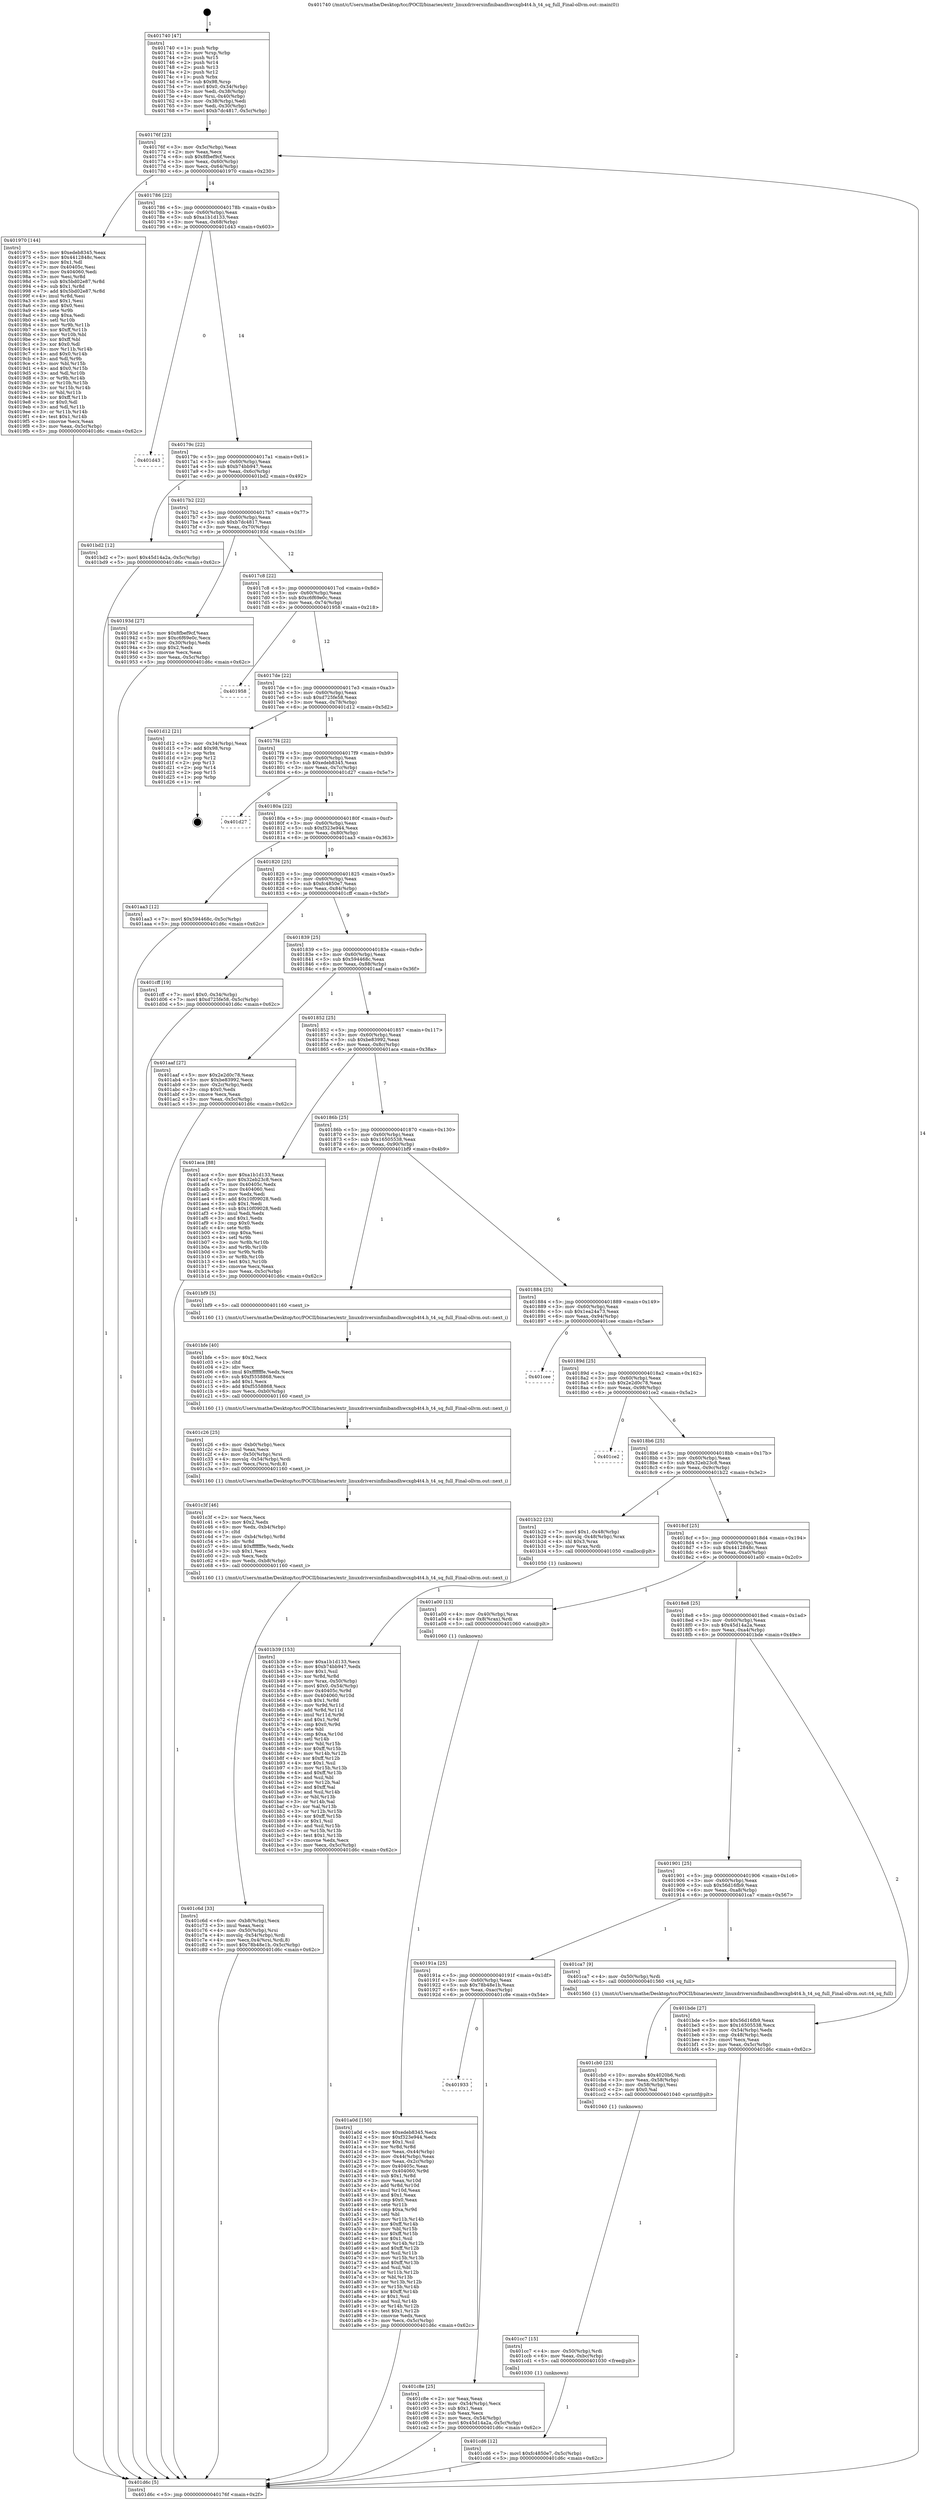 digraph "0x401740" {
  label = "0x401740 (/mnt/c/Users/mathe/Desktop/tcc/POCII/binaries/extr_linuxdriversinfinibandhwcxgb4t4.h_t4_sq_full_Final-ollvm.out::main(0))"
  labelloc = "t"
  node[shape=record]

  Entry [label="",width=0.3,height=0.3,shape=circle,fillcolor=black,style=filled]
  "0x40176f" [label="{
     0x40176f [23]\l
     | [instrs]\l
     &nbsp;&nbsp;0x40176f \<+3\>: mov -0x5c(%rbp),%eax\l
     &nbsp;&nbsp;0x401772 \<+2\>: mov %eax,%ecx\l
     &nbsp;&nbsp;0x401774 \<+6\>: sub $0x8fbef9cf,%ecx\l
     &nbsp;&nbsp;0x40177a \<+3\>: mov %eax,-0x60(%rbp)\l
     &nbsp;&nbsp;0x40177d \<+3\>: mov %ecx,-0x64(%rbp)\l
     &nbsp;&nbsp;0x401780 \<+6\>: je 0000000000401970 \<main+0x230\>\l
  }"]
  "0x401970" [label="{
     0x401970 [144]\l
     | [instrs]\l
     &nbsp;&nbsp;0x401970 \<+5\>: mov $0xedeb8345,%eax\l
     &nbsp;&nbsp;0x401975 \<+5\>: mov $0x4412848c,%ecx\l
     &nbsp;&nbsp;0x40197a \<+2\>: mov $0x1,%dl\l
     &nbsp;&nbsp;0x40197c \<+7\>: mov 0x40405c,%esi\l
     &nbsp;&nbsp;0x401983 \<+7\>: mov 0x404060,%edi\l
     &nbsp;&nbsp;0x40198a \<+3\>: mov %esi,%r8d\l
     &nbsp;&nbsp;0x40198d \<+7\>: sub $0x5bd02e87,%r8d\l
     &nbsp;&nbsp;0x401994 \<+4\>: sub $0x1,%r8d\l
     &nbsp;&nbsp;0x401998 \<+7\>: add $0x5bd02e87,%r8d\l
     &nbsp;&nbsp;0x40199f \<+4\>: imul %r8d,%esi\l
     &nbsp;&nbsp;0x4019a3 \<+3\>: and $0x1,%esi\l
     &nbsp;&nbsp;0x4019a6 \<+3\>: cmp $0x0,%esi\l
     &nbsp;&nbsp;0x4019a9 \<+4\>: sete %r9b\l
     &nbsp;&nbsp;0x4019ad \<+3\>: cmp $0xa,%edi\l
     &nbsp;&nbsp;0x4019b0 \<+4\>: setl %r10b\l
     &nbsp;&nbsp;0x4019b4 \<+3\>: mov %r9b,%r11b\l
     &nbsp;&nbsp;0x4019b7 \<+4\>: xor $0xff,%r11b\l
     &nbsp;&nbsp;0x4019bb \<+3\>: mov %r10b,%bl\l
     &nbsp;&nbsp;0x4019be \<+3\>: xor $0xff,%bl\l
     &nbsp;&nbsp;0x4019c1 \<+3\>: xor $0x0,%dl\l
     &nbsp;&nbsp;0x4019c4 \<+3\>: mov %r11b,%r14b\l
     &nbsp;&nbsp;0x4019c7 \<+4\>: and $0x0,%r14b\l
     &nbsp;&nbsp;0x4019cb \<+3\>: and %dl,%r9b\l
     &nbsp;&nbsp;0x4019ce \<+3\>: mov %bl,%r15b\l
     &nbsp;&nbsp;0x4019d1 \<+4\>: and $0x0,%r15b\l
     &nbsp;&nbsp;0x4019d5 \<+3\>: and %dl,%r10b\l
     &nbsp;&nbsp;0x4019d8 \<+3\>: or %r9b,%r14b\l
     &nbsp;&nbsp;0x4019db \<+3\>: or %r10b,%r15b\l
     &nbsp;&nbsp;0x4019de \<+3\>: xor %r15b,%r14b\l
     &nbsp;&nbsp;0x4019e1 \<+3\>: or %bl,%r11b\l
     &nbsp;&nbsp;0x4019e4 \<+4\>: xor $0xff,%r11b\l
     &nbsp;&nbsp;0x4019e8 \<+3\>: or $0x0,%dl\l
     &nbsp;&nbsp;0x4019eb \<+3\>: and %dl,%r11b\l
     &nbsp;&nbsp;0x4019ee \<+3\>: or %r11b,%r14b\l
     &nbsp;&nbsp;0x4019f1 \<+4\>: test $0x1,%r14b\l
     &nbsp;&nbsp;0x4019f5 \<+3\>: cmovne %ecx,%eax\l
     &nbsp;&nbsp;0x4019f8 \<+3\>: mov %eax,-0x5c(%rbp)\l
     &nbsp;&nbsp;0x4019fb \<+5\>: jmp 0000000000401d6c \<main+0x62c\>\l
  }"]
  "0x401786" [label="{
     0x401786 [22]\l
     | [instrs]\l
     &nbsp;&nbsp;0x401786 \<+5\>: jmp 000000000040178b \<main+0x4b\>\l
     &nbsp;&nbsp;0x40178b \<+3\>: mov -0x60(%rbp),%eax\l
     &nbsp;&nbsp;0x40178e \<+5\>: sub $0xa1b1d133,%eax\l
     &nbsp;&nbsp;0x401793 \<+3\>: mov %eax,-0x68(%rbp)\l
     &nbsp;&nbsp;0x401796 \<+6\>: je 0000000000401d43 \<main+0x603\>\l
  }"]
  Exit [label="",width=0.3,height=0.3,shape=circle,fillcolor=black,style=filled,peripheries=2]
  "0x401d43" [label="{
     0x401d43\l
  }", style=dashed]
  "0x40179c" [label="{
     0x40179c [22]\l
     | [instrs]\l
     &nbsp;&nbsp;0x40179c \<+5\>: jmp 00000000004017a1 \<main+0x61\>\l
     &nbsp;&nbsp;0x4017a1 \<+3\>: mov -0x60(%rbp),%eax\l
     &nbsp;&nbsp;0x4017a4 \<+5\>: sub $0xb74bb947,%eax\l
     &nbsp;&nbsp;0x4017a9 \<+3\>: mov %eax,-0x6c(%rbp)\l
     &nbsp;&nbsp;0x4017ac \<+6\>: je 0000000000401bd2 \<main+0x492\>\l
  }"]
  "0x401cd6" [label="{
     0x401cd6 [12]\l
     | [instrs]\l
     &nbsp;&nbsp;0x401cd6 \<+7\>: movl $0xfc4850e7,-0x5c(%rbp)\l
     &nbsp;&nbsp;0x401cdd \<+5\>: jmp 0000000000401d6c \<main+0x62c\>\l
  }"]
  "0x401bd2" [label="{
     0x401bd2 [12]\l
     | [instrs]\l
     &nbsp;&nbsp;0x401bd2 \<+7\>: movl $0x45d14a2a,-0x5c(%rbp)\l
     &nbsp;&nbsp;0x401bd9 \<+5\>: jmp 0000000000401d6c \<main+0x62c\>\l
  }"]
  "0x4017b2" [label="{
     0x4017b2 [22]\l
     | [instrs]\l
     &nbsp;&nbsp;0x4017b2 \<+5\>: jmp 00000000004017b7 \<main+0x77\>\l
     &nbsp;&nbsp;0x4017b7 \<+3\>: mov -0x60(%rbp),%eax\l
     &nbsp;&nbsp;0x4017ba \<+5\>: sub $0xb7dc4817,%eax\l
     &nbsp;&nbsp;0x4017bf \<+3\>: mov %eax,-0x70(%rbp)\l
     &nbsp;&nbsp;0x4017c2 \<+6\>: je 000000000040193d \<main+0x1fd\>\l
  }"]
  "0x401cc7" [label="{
     0x401cc7 [15]\l
     | [instrs]\l
     &nbsp;&nbsp;0x401cc7 \<+4\>: mov -0x50(%rbp),%rdi\l
     &nbsp;&nbsp;0x401ccb \<+6\>: mov %eax,-0xbc(%rbp)\l
     &nbsp;&nbsp;0x401cd1 \<+5\>: call 0000000000401030 \<free@plt\>\l
     | [calls]\l
     &nbsp;&nbsp;0x401030 \{1\} (unknown)\l
  }"]
  "0x40193d" [label="{
     0x40193d [27]\l
     | [instrs]\l
     &nbsp;&nbsp;0x40193d \<+5\>: mov $0x8fbef9cf,%eax\l
     &nbsp;&nbsp;0x401942 \<+5\>: mov $0xc6f69e0c,%ecx\l
     &nbsp;&nbsp;0x401947 \<+3\>: mov -0x30(%rbp),%edx\l
     &nbsp;&nbsp;0x40194a \<+3\>: cmp $0x2,%edx\l
     &nbsp;&nbsp;0x40194d \<+3\>: cmovne %ecx,%eax\l
     &nbsp;&nbsp;0x401950 \<+3\>: mov %eax,-0x5c(%rbp)\l
     &nbsp;&nbsp;0x401953 \<+5\>: jmp 0000000000401d6c \<main+0x62c\>\l
  }"]
  "0x4017c8" [label="{
     0x4017c8 [22]\l
     | [instrs]\l
     &nbsp;&nbsp;0x4017c8 \<+5\>: jmp 00000000004017cd \<main+0x8d\>\l
     &nbsp;&nbsp;0x4017cd \<+3\>: mov -0x60(%rbp),%eax\l
     &nbsp;&nbsp;0x4017d0 \<+5\>: sub $0xc6f69e0c,%eax\l
     &nbsp;&nbsp;0x4017d5 \<+3\>: mov %eax,-0x74(%rbp)\l
     &nbsp;&nbsp;0x4017d8 \<+6\>: je 0000000000401958 \<main+0x218\>\l
  }"]
  "0x401d6c" [label="{
     0x401d6c [5]\l
     | [instrs]\l
     &nbsp;&nbsp;0x401d6c \<+5\>: jmp 000000000040176f \<main+0x2f\>\l
  }"]
  "0x401740" [label="{
     0x401740 [47]\l
     | [instrs]\l
     &nbsp;&nbsp;0x401740 \<+1\>: push %rbp\l
     &nbsp;&nbsp;0x401741 \<+3\>: mov %rsp,%rbp\l
     &nbsp;&nbsp;0x401744 \<+2\>: push %r15\l
     &nbsp;&nbsp;0x401746 \<+2\>: push %r14\l
     &nbsp;&nbsp;0x401748 \<+2\>: push %r13\l
     &nbsp;&nbsp;0x40174a \<+2\>: push %r12\l
     &nbsp;&nbsp;0x40174c \<+1\>: push %rbx\l
     &nbsp;&nbsp;0x40174d \<+7\>: sub $0x98,%rsp\l
     &nbsp;&nbsp;0x401754 \<+7\>: movl $0x0,-0x34(%rbp)\l
     &nbsp;&nbsp;0x40175b \<+3\>: mov %edi,-0x38(%rbp)\l
     &nbsp;&nbsp;0x40175e \<+4\>: mov %rsi,-0x40(%rbp)\l
     &nbsp;&nbsp;0x401762 \<+3\>: mov -0x38(%rbp),%edi\l
     &nbsp;&nbsp;0x401765 \<+3\>: mov %edi,-0x30(%rbp)\l
     &nbsp;&nbsp;0x401768 \<+7\>: movl $0xb7dc4817,-0x5c(%rbp)\l
  }"]
  "0x401cb0" [label="{
     0x401cb0 [23]\l
     | [instrs]\l
     &nbsp;&nbsp;0x401cb0 \<+10\>: movabs $0x4020b6,%rdi\l
     &nbsp;&nbsp;0x401cba \<+3\>: mov %eax,-0x58(%rbp)\l
     &nbsp;&nbsp;0x401cbd \<+3\>: mov -0x58(%rbp),%esi\l
     &nbsp;&nbsp;0x401cc0 \<+2\>: mov $0x0,%al\l
     &nbsp;&nbsp;0x401cc2 \<+5\>: call 0000000000401040 \<printf@plt\>\l
     | [calls]\l
     &nbsp;&nbsp;0x401040 \{1\} (unknown)\l
  }"]
  "0x401958" [label="{
     0x401958\l
  }", style=dashed]
  "0x4017de" [label="{
     0x4017de [22]\l
     | [instrs]\l
     &nbsp;&nbsp;0x4017de \<+5\>: jmp 00000000004017e3 \<main+0xa3\>\l
     &nbsp;&nbsp;0x4017e3 \<+3\>: mov -0x60(%rbp),%eax\l
     &nbsp;&nbsp;0x4017e6 \<+5\>: sub $0xd725fe58,%eax\l
     &nbsp;&nbsp;0x4017eb \<+3\>: mov %eax,-0x78(%rbp)\l
     &nbsp;&nbsp;0x4017ee \<+6\>: je 0000000000401d12 \<main+0x5d2\>\l
  }"]
  "0x401933" [label="{
     0x401933\l
  }", style=dashed]
  "0x401d12" [label="{
     0x401d12 [21]\l
     | [instrs]\l
     &nbsp;&nbsp;0x401d12 \<+3\>: mov -0x34(%rbp),%eax\l
     &nbsp;&nbsp;0x401d15 \<+7\>: add $0x98,%rsp\l
     &nbsp;&nbsp;0x401d1c \<+1\>: pop %rbx\l
     &nbsp;&nbsp;0x401d1d \<+2\>: pop %r12\l
     &nbsp;&nbsp;0x401d1f \<+2\>: pop %r13\l
     &nbsp;&nbsp;0x401d21 \<+2\>: pop %r14\l
     &nbsp;&nbsp;0x401d23 \<+2\>: pop %r15\l
     &nbsp;&nbsp;0x401d25 \<+1\>: pop %rbp\l
     &nbsp;&nbsp;0x401d26 \<+1\>: ret\l
  }"]
  "0x4017f4" [label="{
     0x4017f4 [22]\l
     | [instrs]\l
     &nbsp;&nbsp;0x4017f4 \<+5\>: jmp 00000000004017f9 \<main+0xb9\>\l
     &nbsp;&nbsp;0x4017f9 \<+3\>: mov -0x60(%rbp),%eax\l
     &nbsp;&nbsp;0x4017fc \<+5\>: sub $0xedeb8345,%eax\l
     &nbsp;&nbsp;0x401801 \<+3\>: mov %eax,-0x7c(%rbp)\l
     &nbsp;&nbsp;0x401804 \<+6\>: je 0000000000401d27 \<main+0x5e7\>\l
  }"]
  "0x401c8e" [label="{
     0x401c8e [25]\l
     | [instrs]\l
     &nbsp;&nbsp;0x401c8e \<+2\>: xor %eax,%eax\l
     &nbsp;&nbsp;0x401c90 \<+3\>: mov -0x54(%rbp),%ecx\l
     &nbsp;&nbsp;0x401c93 \<+3\>: sub $0x1,%eax\l
     &nbsp;&nbsp;0x401c96 \<+2\>: sub %eax,%ecx\l
     &nbsp;&nbsp;0x401c98 \<+3\>: mov %ecx,-0x54(%rbp)\l
     &nbsp;&nbsp;0x401c9b \<+7\>: movl $0x45d14a2a,-0x5c(%rbp)\l
     &nbsp;&nbsp;0x401ca2 \<+5\>: jmp 0000000000401d6c \<main+0x62c\>\l
  }"]
  "0x401d27" [label="{
     0x401d27\l
  }", style=dashed]
  "0x40180a" [label="{
     0x40180a [22]\l
     | [instrs]\l
     &nbsp;&nbsp;0x40180a \<+5\>: jmp 000000000040180f \<main+0xcf\>\l
     &nbsp;&nbsp;0x40180f \<+3\>: mov -0x60(%rbp),%eax\l
     &nbsp;&nbsp;0x401812 \<+5\>: sub $0xf323e944,%eax\l
     &nbsp;&nbsp;0x401817 \<+3\>: mov %eax,-0x80(%rbp)\l
     &nbsp;&nbsp;0x40181a \<+6\>: je 0000000000401aa3 \<main+0x363\>\l
  }"]
  "0x40191a" [label="{
     0x40191a [25]\l
     | [instrs]\l
     &nbsp;&nbsp;0x40191a \<+5\>: jmp 000000000040191f \<main+0x1df\>\l
     &nbsp;&nbsp;0x40191f \<+3\>: mov -0x60(%rbp),%eax\l
     &nbsp;&nbsp;0x401922 \<+5\>: sub $0x78b48e1b,%eax\l
     &nbsp;&nbsp;0x401927 \<+6\>: mov %eax,-0xac(%rbp)\l
     &nbsp;&nbsp;0x40192d \<+6\>: je 0000000000401c8e \<main+0x54e\>\l
  }"]
  "0x401aa3" [label="{
     0x401aa3 [12]\l
     | [instrs]\l
     &nbsp;&nbsp;0x401aa3 \<+7\>: movl $0x594468c,-0x5c(%rbp)\l
     &nbsp;&nbsp;0x401aaa \<+5\>: jmp 0000000000401d6c \<main+0x62c\>\l
  }"]
  "0x401820" [label="{
     0x401820 [25]\l
     | [instrs]\l
     &nbsp;&nbsp;0x401820 \<+5\>: jmp 0000000000401825 \<main+0xe5\>\l
     &nbsp;&nbsp;0x401825 \<+3\>: mov -0x60(%rbp),%eax\l
     &nbsp;&nbsp;0x401828 \<+5\>: sub $0xfc4850e7,%eax\l
     &nbsp;&nbsp;0x40182d \<+6\>: mov %eax,-0x84(%rbp)\l
     &nbsp;&nbsp;0x401833 \<+6\>: je 0000000000401cff \<main+0x5bf\>\l
  }"]
  "0x401ca7" [label="{
     0x401ca7 [9]\l
     | [instrs]\l
     &nbsp;&nbsp;0x401ca7 \<+4\>: mov -0x50(%rbp),%rdi\l
     &nbsp;&nbsp;0x401cab \<+5\>: call 0000000000401560 \<t4_sq_full\>\l
     | [calls]\l
     &nbsp;&nbsp;0x401560 \{1\} (/mnt/c/Users/mathe/Desktop/tcc/POCII/binaries/extr_linuxdriversinfinibandhwcxgb4t4.h_t4_sq_full_Final-ollvm.out::t4_sq_full)\l
  }"]
  "0x401cff" [label="{
     0x401cff [19]\l
     | [instrs]\l
     &nbsp;&nbsp;0x401cff \<+7\>: movl $0x0,-0x34(%rbp)\l
     &nbsp;&nbsp;0x401d06 \<+7\>: movl $0xd725fe58,-0x5c(%rbp)\l
     &nbsp;&nbsp;0x401d0d \<+5\>: jmp 0000000000401d6c \<main+0x62c\>\l
  }"]
  "0x401839" [label="{
     0x401839 [25]\l
     | [instrs]\l
     &nbsp;&nbsp;0x401839 \<+5\>: jmp 000000000040183e \<main+0xfe\>\l
     &nbsp;&nbsp;0x40183e \<+3\>: mov -0x60(%rbp),%eax\l
     &nbsp;&nbsp;0x401841 \<+5\>: sub $0x594468c,%eax\l
     &nbsp;&nbsp;0x401846 \<+6\>: mov %eax,-0x88(%rbp)\l
     &nbsp;&nbsp;0x40184c \<+6\>: je 0000000000401aaf \<main+0x36f\>\l
  }"]
  "0x401c6d" [label="{
     0x401c6d [33]\l
     | [instrs]\l
     &nbsp;&nbsp;0x401c6d \<+6\>: mov -0xb8(%rbp),%ecx\l
     &nbsp;&nbsp;0x401c73 \<+3\>: imul %eax,%ecx\l
     &nbsp;&nbsp;0x401c76 \<+4\>: mov -0x50(%rbp),%rsi\l
     &nbsp;&nbsp;0x401c7a \<+4\>: movslq -0x54(%rbp),%rdi\l
     &nbsp;&nbsp;0x401c7e \<+4\>: mov %ecx,0x4(%rsi,%rdi,8)\l
     &nbsp;&nbsp;0x401c82 \<+7\>: movl $0x78b48e1b,-0x5c(%rbp)\l
     &nbsp;&nbsp;0x401c89 \<+5\>: jmp 0000000000401d6c \<main+0x62c\>\l
  }"]
  "0x401aaf" [label="{
     0x401aaf [27]\l
     | [instrs]\l
     &nbsp;&nbsp;0x401aaf \<+5\>: mov $0x2e2d0c78,%eax\l
     &nbsp;&nbsp;0x401ab4 \<+5\>: mov $0xbe83992,%ecx\l
     &nbsp;&nbsp;0x401ab9 \<+3\>: mov -0x2c(%rbp),%edx\l
     &nbsp;&nbsp;0x401abc \<+3\>: cmp $0x0,%edx\l
     &nbsp;&nbsp;0x401abf \<+3\>: cmove %ecx,%eax\l
     &nbsp;&nbsp;0x401ac2 \<+3\>: mov %eax,-0x5c(%rbp)\l
     &nbsp;&nbsp;0x401ac5 \<+5\>: jmp 0000000000401d6c \<main+0x62c\>\l
  }"]
  "0x401852" [label="{
     0x401852 [25]\l
     | [instrs]\l
     &nbsp;&nbsp;0x401852 \<+5\>: jmp 0000000000401857 \<main+0x117\>\l
     &nbsp;&nbsp;0x401857 \<+3\>: mov -0x60(%rbp),%eax\l
     &nbsp;&nbsp;0x40185a \<+5\>: sub $0xbe83992,%eax\l
     &nbsp;&nbsp;0x40185f \<+6\>: mov %eax,-0x8c(%rbp)\l
     &nbsp;&nbsp;0x401865 \<+6\>: je 0000000000401aca \<main+0x38a\>\l
  }"]
  "0x401c3f" [label="{
     0x401c3f [46]\l
     | [instrs]\l
     &nbsp;&nbsp;0x401c3f \<+2\>: xor %ecx,%ecx\l
     &nbsp;&nbsp;0x401c41 \<+5\>: mov $0x2,%edx\l
     &nbsp;&nbsp;0x401c46 \<+6\>: mov %edx,-0xb4(%rbp)\l
     &nbsp;&nbsp;0x401c4c \<+1\>: cltd\l
     &nbsp;&nbsp;0x401c4d \<+7\>: mov -0xb4(%rbp),%r8d\l
     &nbsp;&nbsp;0x401c54 \<+3\>: idiv %r8d\l
     &nbsp;&nbsp;0x401c57 \<+6\>: imul $0xfffffffe,%edx,%edx\l
     &nbsp;&nbsp;0x401c5d \<+3\>: sub $0x1,%ecx\l
     &nbsp;&nbsp;0x401c60 \<+2\>: sub %ecx,%edx\l
     &nbsp;&nbsp;0x401c62 \<+6\>: mov %edx,-0xb8(%rbp)\l
     &nbsp;&nbsp;0x401c68 \<+5\>: call 0000000000401160 \<next_i\>\l
     | [calls]\l
     &nbsp;&nbsp;0x401160 \{1\} (/mnt/c/Users/mathe/Desktop/tcc/POCII/binaries/extr_linuxdriversinfinibandhwcxgb4t4.h_t4_sq_full_Final-ollvm.out::next_i)\l
  }"]
  "0x401aca" [label="{
     0x401aca [88]\l
     | [instrs]\l
     &nbsp;&nbsp;0x401aca \<+5\>: mov $0xa1b1d133,%eax\l
     &nbsp;&nbsp;0x401acf \<+5\>: mov $0x32eb23c8,%ecx\l
     &nbsp;&nbsp;0x401ad4 \<+7\>: mov 0x40405c,%edx\l
     &nbsp;&nbsp;0x401adb \<+7\>: mov 0x404060,%esi\l
     &nbsp;&nbsp;0x401ae2 \<+2\>: mov %edx,%edi\l
     &nbsp;&nbsp;0x401ae4 \<+6\>: add $0x10f09028,%edi\l
     &nbsp;&nbsp;0x401aea \<+3\>: sub $0x1,%edi\l
     &nbsp;&nbsp;0x401aed \<+6\>: sub $0x10f09028,%edi\l
     &nbsp;&nbsp;0x401af3 \<+3\>: imul %edi,%edx\l
     &nbsp;&nbsp;0x401af6 \<+3\>: and $0x1,%edx\l
     &nbsp;&nbsp;0x401af9 \<+3\>: cmp $0x0,%edx\l
     &nbsp;&nbsp;0x401afc \<+4\>: sete %r8b\l
     &nbsp;&nbsp;0x401b00 \<+3\>: cmp $0xa,%esi\l
     &nbsp;&nbsp;0x401b03 \<+4\>: setl %r9b\l
     &nbsp;&nbsp;0x401b07 \<+3\>: mov %r8b,%r10b\l
     &nbsp;&nbsp;0x401b0a \<+3\>: and %r9b,%r10b\l
     &nbsp;&nbsp;0x401b0d \<+3\>: xor %r9b,%r8b\l
     &nbsp;&nbsp;0x401b10 \<+3\>: or %r8b,%r10b\l
     &nbsp;&nbsp;0x401b13 \<+4\>: test $0x1,%r10b\l
     &nbsp;&nbsp;0x401b17 \<+3\>: cmovne %ecx,%eax\l
     &nbsp;&nbsp;0x401b1a \<+3\>: mov %eax,-0x5c(%rbp)\l
     &nbsp;&nbsp;0x401b1d \<+5\>: jmp 0000000000401d6c \<main+0x62c\>\l
  }"]
  "0x40186b" [label="{
     0x40186b [25]\l
     | [instrs]\l
     &nbsp;&nbsp;0x40186b \<+5\>: jmp 0000000000401870 \<main+0x130\>\l
     &nbsp;&nbsp;0x401870 \<+3\>: mov -0x60(%rbp),%eax\l
     &nbsp;&nbsp;0x401873 \<+5\>: sub $0x16505538,%eax\l
     &nbsp;&nbsp;0x401878 \<+6\>: mov %eax,-0x90(%rbp)\l
     &nbsp;&nbsp;0x40187e \<+6\>: je 0000000000401bf9 \<main+0x4b9\>\l
  }"]
  "0x401c26" [label="{
     0x401c26 [25]\l
     | [instrs]\l
     &nbsp;&nbsp;0x401c26 \<+6\>: mov -0xb0(%rbp),%ecx\l
     &nbsp;&nbsp;0x401c2c \<+3\>: imul %eax,%ecx\l
     &nbsp;&nbsp;0x401c2f \<+4\>: mov -0x50(%rbp),%rsi\l
     &nbsp;&nbsp;0x401c33 \<+4\>: movslq -0x54(%rbp),%rdi\l
     &nbsp;&nbsp;0x401c37 \<+3\>: mov %ecx,(%rsi,%rdi,8)\l
     &nbsp;&nbsp;0x401c3a \<+5\>: call 0000000000401160 \<next_i\>\l
     | [calls]\l
     &nbsp;&nbsp;0x401160 \{1\} (/mnt/c/Users/mathe/Desktop/tcc/POCII/binaries/extr_linuxdriversinfinibandhwcxgb4t4.h_t4_sq_full_Final-ollvm.out::next_i)\l
  }"]
  "0x401bf9" [label="{
     0x401bf9 [5]\l
     | [instrs]\l
     &nbsp;&nbsp;0x401bf9 \<+5\>: call 0000000000401160 \<next_i\>\l
     | [calls]\l
     &nbsp;&nbsp;0x401160 \{1\} (/mnt/c/Users/mathe/Desktop/tcc/POCII/binaries/extr_linuxdriversinfinibandhwcxgb4t4.h_t4_sq_full_Final-ollvm.out::next_i)\l
  }"]
  "0x401884" [label="{
     0x401884 [25]\l
     | [instrs]\l
     &nbsp;&nbsp;0x401884 \<+5\>: jmp 0000000000401889 \<main+0x149\>\l
     &nbsp;&nbsp;0x401889 \<+3\>: mov -0x60(%rbp),%eax\l
     &nbsp;&nbsp;0x40188c \<+5\>: sub $0x1ea24a73,%eax\l
     &nbsp;&nbsp;0x401891 \<+6\>: mov %eax,-0x94(%rbp)\l
     &nbsp;&nbsp;0x401897 \<+6\>: je 0000000000401cee \<main+0x5ae\>\l
  }"]
  "0x401bfe" [label="{
     0x401bfe [40]\l
     | [instrs]\l
     &nbsp;&nbsp;0x401bfe \<+5\>: mov $0x2,%ecx\l
     &nbsp;&nbsp;0x401c03 \<+1\>: cltd\l
     &nbsp;&nbsp;0x401c04 \<+2\>: idiv %ecx\l
     &nbsp;&nbsp;0x401c06 \<+6\>: imul $0xfffffffe,%edx,%ecx\l
     &nbsp;&nbsp;0x401c0c \<+6\>: sub $0xf5558868,%ecx\l
     &nbsp;&nbsp;0x401c12 \<+3\>: add $0x1,%ecx\l
     &nbsp;&nbsp;0x401c15 \<+6\>: add $0xf5558868,%ecx\l
     &nbsp;&nbsp;0x401c1b \<+6\>: mov %ecx,-0xb0(%rbp)\l
     &nbsp;&nbsp;0x401c21 \<+5\>: call 0000000000401160 \<next_i\>\l
     | [calls]\l
     &nbsp;&nbsp;0x401160 \{1\} (/mnt/c/Users/mathe/Desktop/tcc/POCII/binaries/extr_linuxdriversinfinibandhwcxgb4t4.h_t4_sq_full_Final-ollvm.out::next_i)\l
  }"]
  "0x401cee" [label="{
     0x401cee\l
  }", style=dashed]
  "0x40189d" [label="{
     0x40189d [25]\l
     | [instrs]\l
     &nbsp;&nbsp;0x40189d \<+5\>: jmp 00000000004018a2 \<main+0x162\>\l
     &nbsp;&nbsp;0x4018a2 \<+3\>: mov -0x60(%rbp),%eax\l
     &nbsp;&nbsp;0x4018a5 \<+5\>: sub $0x2e2d0c78,%eax\l
     &nbsp;&nbsp;0x4018aa \<+6\>: mov %eax,-0x98(%rbp)\l
     &nbsp;&nbsp;0x4018b0 \<+6\>: je 0000000000401ce2 \<main+0x5a2\>\l
  }"]
  "0x401901" [label="{
     0x401901 [25]\l
     | [instrs]\l
     &nbsp;&nbsp;0x401901 \<+5\>: jmp 0000000000401906 \<main+0x1c6\>\l
     &nbsp;&nbsp;0x401906 \<+3\>: mov -0x60(%rbp),%eax\l
     &nbsp;&nbsp;0x401909 \<+5\>: sub $0x56d16fb9,%eax\l
     &nbsp;&nbsp;0x40190e \<+6\>: mov %eax,-0xa8(%rbp)\l
     &nbsp;&nbsp;0x401914 \<+6\>: je 0000000000401ca7 \<main+0x567\>\l
  }"]
  "0x401ce2" [label="{
     0x401ce2\l
  }", style=dashed]
  "0x4018b6" [label="{
     0x4018b6 [25]\l
     | [instrs]\l
     &nbsp;&nbsp;0x4018b6 \<+5\>: jmp 00000000004018bb \<main+0x17b\>\l
     &nbsp;&nbsp;0x4018bb \<+3\>: mov -0x60(%rbp),%eax\l
     &nbsp;&nbsp;0x4018be \<+5\>: sub $0x32eb23c8,%eax\l
     &nbsp;&nbsp;0x4018c3 \<+6\>: mov %eax,-0x9c(%rbp)\l
     &nbsp;&nbsp;0x4018c9 \<+6\>: je 0000000000401b22 \<main+0x3e2\>\l
  }"]
  "0x401bde" [label="{
     0x401bde [27]\l
     | [instrs]\l
     &nbsp;&nbsp;0x401bde \<+5\>: mov $0x56d16fb9,%eax\l
     &nbsp;&nbsp;0x401be3 \<+5\>: mov $0x16505538,%ecx\l
     &nbsp;&nbsp;0x401be8 \<+3\>: mov -0x54(%rbp),%edx\l
     &nbsp;&nbsp;0x401beb \<+3\>: cmp -0x48(%rbp),%edx\l
     &nbsp;&nbsp;0x401bee \<+3\>: cmovl %ecx,%eax\l
     &nbsp;&nbsp;0x401bf1 \<+3\>: mov %eax,-0x5c(%rbp)\l
     &nbsp;&nbsp;0x401bf4 \<+5\>: jmp 0000000000401d6c \<main+0x62c\>\l
  }"]
  "0x401b22" [label="{
     0x401b22 [23]\l
     | [instrs]\l
     &nbsp;&nbsp;0x401b22 \<+7\>: movl $0x1,-0x48(%rbp)\l
     &nbsp;&nbsp;0x401b29 \<+4\>: movslq -0x48(%rbp),%rax\l
     &nbsp;&nbsp;0x401b2d \<+4\>: shl $0x3,%rax\l
     &nbsp;&nbsp;0x401b31 \<+3\>: mov %rax,%rdi\l
     &nbsp;&nbsp;0x401b34 \<+5\>: call 0000000000401050 \<malloc@plt\>\l
     | [calls]\l
     &nbsp;&nbsp;0x401050 \{1\} (unknown)\l
  }"]
  "0x4018cf" [label="{
     0x4018cf [25]\l
     | [instrs]\l
     &nbsp;&nbsp;0x4018cf \<+5\>: jmp 00000000004018d4 \<main+0x194\>\l
     &nbsp;&nbsp;0x4018d4 \<+3\>: mov -0x60(%rbp),%eax\l
     &nbsp;&nbsp;0x4018d7 \<+5\>: sub $0x4412848c,%eax\l
     &nbsp;&nbsp;0x4018dc \<+6\>: mov %eax,-0xa0(%rbp)\l
     &nbsp;&nbsp;0x4018e2 \<+6\>: je 0000000000401a00 \<main+0x2c0\>\l
  }"]
  "0x401b39" [label="{
     0x401b39 [153]\l
     | [instrs]\l
     &nbsp;&nbsp;0x401b39 \<+5\>: mov $0xa1b1d133,%ecx\l
     &nbsp;&nbsp;0x401b3e \<+5\>: mov $0xb74bb947,%edx\l
     &nbsp;&nbsp;0x401b43 \<+3\>: mov $0x1,%sil\l
     &nbsp;&nbsp;0x401b46 \<+3\>: xor %r8d,%r8d\l
     &nbsp;&nbsp;0x401b49 \<+4\>: mov %rax,-0x50(%rbp)\l
     &nbsp;&nbsp;0x401b4d \<+7\>: movl $0x0,-0x54(%rbp)\l
     &nbsp;&nbsp;0x401b54 \<+8\>: mov 0x40405c,%r9d\l
     &nbsp;&nbsp;0x401b5c \<+8\>: mov 0x404060,%r10d\l
     &nbsp;&nbsp;0x401b64 \<+4\>: sub $0x1,%r8d\l
     &nbsp;&nbsp;0x401b68 \<+3\>: mov %r9d,%r11d\l
     &nbsp;&nbsp;0x401b6b \<+3\>: add %r8d,%r11d\l
     &nbsp;&nbsp;0x401b6e \<+4\>: imul %r11d,%r9d\l
     &nbsp;&nbsp;0x401b72 \<+4\>: and $0x1,%r9d\l
     &nbsp;&nbsp;0x401b76 \<+4\>: cmp $0x0,%r9d\l
     &nbsp;&nbsp;0x401b7a \<+3\>: sete %bl\l
     &nbsp;&nbsp;0x401b7d \<+4\>: cmp $0xa,%r10d\l
     &nbsp;&nbsp;0x401b81 \<+4\>: setl %r14b\l
     &nbsp;&nbsp;0x401b85 \<+3\>: mov %bl,%r15b\l
     &nbsp;&nbsp;0x401b88 \<+4\>: xor $0xff,%r15b\l
     &nbsp;&nbsp;0x401b8c \<+3\>: mov %r14b,%r12b\l
     &nbsp;&nbsp;0x401b8f \<+4\>: xor $0xff,%r12b\l
     &nbsp;&nbsp;0x401b93 \<+4\>: xor $0x1,%sil\l
     &nbsp;&nbsp;0x401b97 \<+3\>: mov %r15b,%r13b\l
     &nbsp;&nbsp;0x401b9a \<+4\>: and $0xff,%r13b\l
     &nbsp;&nbsp;0x401b9e \<+3\>: and %sil,%bl\l
     &nbsp;&nbsp;0x401ba1 \<+3\>: mov %r12b,%al\l
     &nbsp;&nbsp;0x401ba4 \<+2\>: and $0xff,%al\l
     &nbsp;&nbsp;0x401ba6 \<+3\>: and %sil,%r14b\l
     &nbsp;&nbsp;0x401ba9 \<+3\>: or %bl,%r13b\l
     &nbsp;&nbsp;0x401bac \<+3\>: or %r14b,%al\l
     &nbsp;&nbsp;0x401baf \<+3\>: xor %al,%r13b\l
     &nbsp;&nbsp;0x401bb2 \<+3\>: or %r12b,%r15b\l
     &nbsp;&nbsp;0x401bb5 \<+4\>: xor $0xff,%r15b\l
     &nbsp;&nbsp;0x401bb9 \<+4\>: or $0x1,%sil\l
     &nbsp;&nbsp;0x401bbd \<+3\>: and %sil,%r15b\l
     &nbsp;&nbsp;0x401bc0 \<+3\>: or %r15b,%r13b\l
     &nbsp;&nbsp;0x401bc3 \<+4\>: test $0x1,%r13b\l
     &nbsp;&nbsp;0x401bc7 \<+3\>: cmovne %edx,%ecx\l
     &nbsp;&nbsp;0x401bca \<+3\>: mov %ecx,-0x5c(%rbp)\l
     &nbsp;&nbsp;0x401bcd \<+5\>: jmp 0000000000401d6c \<main+0x62c\>\l
  }"]
  "0x401a00" [label="{
     0x401a00 [13]\l
     | [instrs]\l
     &nbsp;&nbsp;0x401a00 \<+4\>: mov -0x40(%rbp),%rax\l
     &nbsp;&nbsp;0x401a04 \<+4\>: mov 0x8(%rax),%rdi\l
     &nbsp;&nbsp;0x401a08 \<+5\>: call 0000000000401060 \<atoi@plt\>\l
     | [calls]\l
     &nbsp;&nbsp;0x401060 \{1\} (unknown)\l
  }"]
  "0x4018e8" [label="{
     0x4018e8 [25]\l
     | [instrs]\l
     &nbsp;&nbsp;0x4018e8 \<+5\>: jmp 00000000004018ed \<main+0x1ad\>\l
     &nbsp;&nbsp;0x4018ed \<+3\>: mov -0x60(%rbp),%eax\l
     &nbsp;&nbsp;0x4018f0 \<+5\>: sub $0x45d14a2a,%eax\l
     &nbsp;&nbsp;0x4018f5 \<+6\>: mov %eax,-0xa4(%rbp)\l
     &nbsp;&nbsp;0x4018fb \<+6\>: je 0000000000401bde \<main+0x49e\>\l
  }"]
  "0x401a0d" [label="{
     0x401a0d [150]\l
     | [instrs]\l
     &nbsp;&nbsp;0x401a0d \<+5\>: mov $0xedeb8345,%ecx\l
     &nbsp;&nbsp;0x401a12 \<+5\>: mov $0xf323e944,%edx\l
     &nbsp;&nbsp;0x401a17 \<+3\>: mov $0x1,%sil\l
     &nbsp;&nbsp;0x401a1a \<+3\>: xor %r8d,%r8d\l
     &nbsp;&nbsp;0x401a1d \<+3\>: mov %eax,-0x44(%rbp)\l
     &nbsp;&nbsp;0x401a20 \<+3\>: mov -0x44(%rbp),%eax\l
     &nbsp;&nbsp;0x401a23 \<+3\>: mov %eax,-0x2c(%rbp)\l
     &nbsp;&nbsp;0x401a26 \<+7\>: mov 0x40405c,%eax\l
     &nbsp;&nbsp;0x401a2d \<+8\>: mov 0x404060,%r9d\l
     &nbsp;&nbsp;0x401a35 \<+4\>: sub $0x1,%r8d\l
     &nbsp;&nbsp;0x401a39 \<+3\>: mov %eax,%r10d\l
     &nbsp;&nbsp;0x401a3c \<+3\>: add %r8d,%r10d\l
     &nbsp;&nbsp;0x401a3f \<+4\>: imul %r10d,%eax\l
     &nbsp;&nbsp;0x401a43 \<+3\>: and $0x1,%eax\l
     &nbsp;&nbsp;0x401a46 \<+3\>: cmp $0x0,%eax\l
     &nbsp;&nbsp;0x401a49 \<+4\>: sete %r11b\l
     &nbsp;&nbsp;0x401a4d \<+4\>: cmp $0xa,%r9d\l
     &nbsp;&nbsp;0x401a51 \<+3\>: setl %bl\l
     &nbsp;&nbsp;0x401a54 \<+3\>: mov %r11b,%r14b\l
     &nbsp;&nbsp;0x401a57 \<+4\>: xor $0xff,%r14b\l
     &nbsp;&nbsp;0x401a5b \<+3\>: mov %bl,%r15b\l
     &nbsp;&nbsp;0x401a5e \<+4\>: xor $0xff,%r15b\l
     &nbsp;&nbsp;0x401a62 \<+4\>: xor $0x1,%sil\l
     &nbsp;&nbsp;0x401a66 \<+3\>: mov %r14b,%r12b\l
     &nbsp;&nbsp;0x401a69 \<+4\>: and $0xff,%r12b\l
     &nbsp;&nbsp;0x401a6d \<+3\>: and %sil,%r11b\l
     &nbsp;&nbsp;0x401a70 \<+3\>: mov %r15b,%r13b\l
     &nbsp;&nbsp;0x401a73 \<+4\>: and $0xff,%r13b\l
     &nbsp;&nbsp;0x401a77 \<+3\>: and %sil,%bl\l
     &nbsp;&nbsp;0x401a7a \<+3\>: or %r11b,%r12b\l
     &nbsp;&nbsp;0x401a7d \<+3\>: or %bl,%r13b\l
     &nbsp;&nbsp;0x401a80 \<+3\>: xor %r13b,%r12b\l
     &nbsp;&nbsp;0x401a83 \<+3\>: or %r15b,%r14b\l
     &nbsp;&nbsp;0x401a86 \<+4\>: xor $0xff,%r14b\l
     &nbsp;&nbsp;0x401a8a \<+4\>: or $0x1,%sil\l
     &nbsp;&nbsp;0x401a8e \<+3\>: and %sil,%r14b\l
     &nbsp;&nbsp;0x401a91 \<+3\>: or %r14b,%r12b\l
     &nbsp;&nbsp;0x401a94 \<+4\>: test $0x1,%r12b\l
     &nbsp;&nbsp;0x401a98 \<+3\>: cmovne %edx,%ecx\l
     &nbsp;&nbsp;0x401a9b \<+3\>: mov %ecx,-0x5c(%rbp)\l
     &nbsp;&nbsp;0x401a9e \<+5\>: jmp 0000000000401d6c \<main+0x62c\>\l
  }"]
  Entry -> "0x401740" [label=" 1"]
  "0x40176f" -> "0x401970" [label=" 1"]
  "0x40176f" -> "0x401786" [label=" 14"]
  "0x401d12" -> Exit [label=" 1"]
  "0x401786" -> "0x401d43" [label=" 0"]
  "0x401786" -> "0x40179c" [label=" 14"]
  "0x401cff" -> "0x401d6c" [label=" 1"]
  "0x40179c" -> "0x401bd2" [label=" 1"]
  "0x40179c" -> "0x4017b2" [label=" 13"]
  "0x401cd6" -> "0x401d6c" [label=" 1"]
  "0x4017b2" -> "0x40193d" [label=" 1"]
  "0x4017b2" -> "0x4017c8" [label=" 12"]
  "0x40193d" -> "0x401d6c" [label=" 1"]
  "0x401740" -> "0x40176f" [label=" 1"]
  "0x401d6c" -> "0x40176f" [label=" 14"]
  "0x401970" -> "0x401d6c" [label=" 1"]
  "0x401cc7" -> "0x401cd6" [label=" 1"]
  "0x4017c8" -> "0x401958" [label=" 0"]
  "0x4017c8" -> "0x4017de" [label=" 12"]
  "0x401cb0" -> "0x401cc7" [label=" 1"]
  "0x4017de" -> "0x401d12" [label=" 1"]
  "0x4017de" -> "0x4017f4" [label=" 11"]
  "0x401ca7" -> "0x401cb0" [label=" 1"]
  "0x4017f4" -> "0x401d27" [label=" 0"]
  "0x4017f4" -> "0x40180a" [label=" 11"]
  "0x401c8e" -> "0x401d6c" [label=" 1"]
  "0x40180a" -> "0x401aa3" [label=" 1"]
  "0x40180a" -> "0x401820" [label=" 10"]
  "0x40191a" -> "0x401c8e" [label=" 1"]
  "0x401820" -> "0x401cff" [label=" 1"]
  "0x401820" -> "0x401839" [label=" 9"]
  "0x40191a" -> "0x401933" [label=" 0"]
  "0x401839" -> "0x401aaf" [label=" 1"]
  "0x401839" -> "0x401852" [label=" 8"]
  "0x401901" -> "0x401ca7" [label=" 1"]
  "0x401852" -> "0x401aca" [label=" 1"]
  "0x401852" -> "0x40186b" [label=" 7"]
  "0x401901" -> "0x40191a" [label=" 1"]
  "0x40186b" -> "0x401bf9" [label=" 1"]
  "0x40186b" -> "0x401884" [label=" 6"]
  "0x401c6d" -> "0x401d6c" [label=" 1"]
  "0x401884" -> "0x401cee" [label=" 0"]
  "0x401884" -> "0x40189d" [label=" 6"]
  "0x401c3f" -> "0x401c6d" [label=" 1"]
  "0x40189d" -> "0x401ce2" [label=" 0"]
  "0x40189d" -> "0x4018b6" [label=" 6"]
  "0x401c26" -> "0x401c3f" [label=" 1"]
  "0x4018b6" -> "0x401b22" [label=" 1"]
  "0x4018b6" -> "0x4018cf" [label=" 5"]
  "0x401bfe" -> "0x401c26" [label=" 1"]
  "0x4018cf" -> "0x401a00" [label=" 1"]
  "0x4018cf" -> "0x4018e8" [label=" 4"]
  "0x401a00" -> "0x401a0d" [label=" 1"]
  "0x401a0d" -> "0x401d6c" [label=" 1"]
  "0x401aa3" -> "0x401d6c" [label=" 1"]
  "0x401aaf" -> "0x401d6c" [label=" 1"]
  "0x401aca" -> "0x401d6c" [label=" 1"]
  "0x401b22" -> "0x401b39" [label=" 1"]
  "0x401b39" -> "0x401d6c" [label=" 1"]
  "0x401bd2" -> "0x401d6c" [label=" 1"]
  "0x401bf9" -> "0x401bfe" [label=" 1"]
  "0x4018e8" -> "0x401bde" [label=" 2"]
  "0x4018e8" -> "0x401901" [label=" 2"]
  "0x401bde" -> "0x401d6c" [label=" 2"]
}
